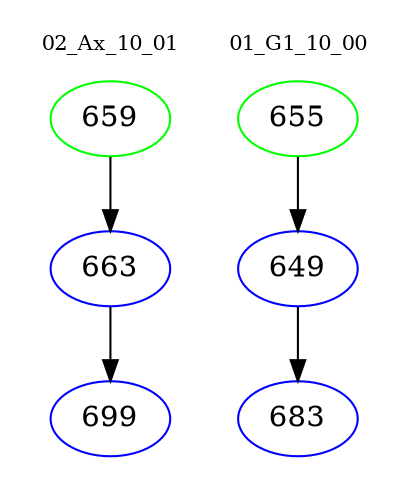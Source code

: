 digraph{
subgraph cluster_0 {
color = white
label = "02_Ax_10_01";
fontsize=10;
T0_659 [label="659", color="green"]
T0_659 -> T0_663 [color="black"]
T0_663 [label="663", color="blue"]
T0_663 -> T0_699 [color="black"]
T0_699 [label="699", color="blue"]
}
subgraph cluster_1 {
color = white
label = "01_G1_10_00";
fontsize=10;
T1_655 [label="655", color="green"]
T1_655 -> T1_649 [color="black"]
T1_649 [label="649", color="blue"]
T1_649 -> T1_683 [color="black"]
T1_683 [label="683", color="blue"]
}
}
